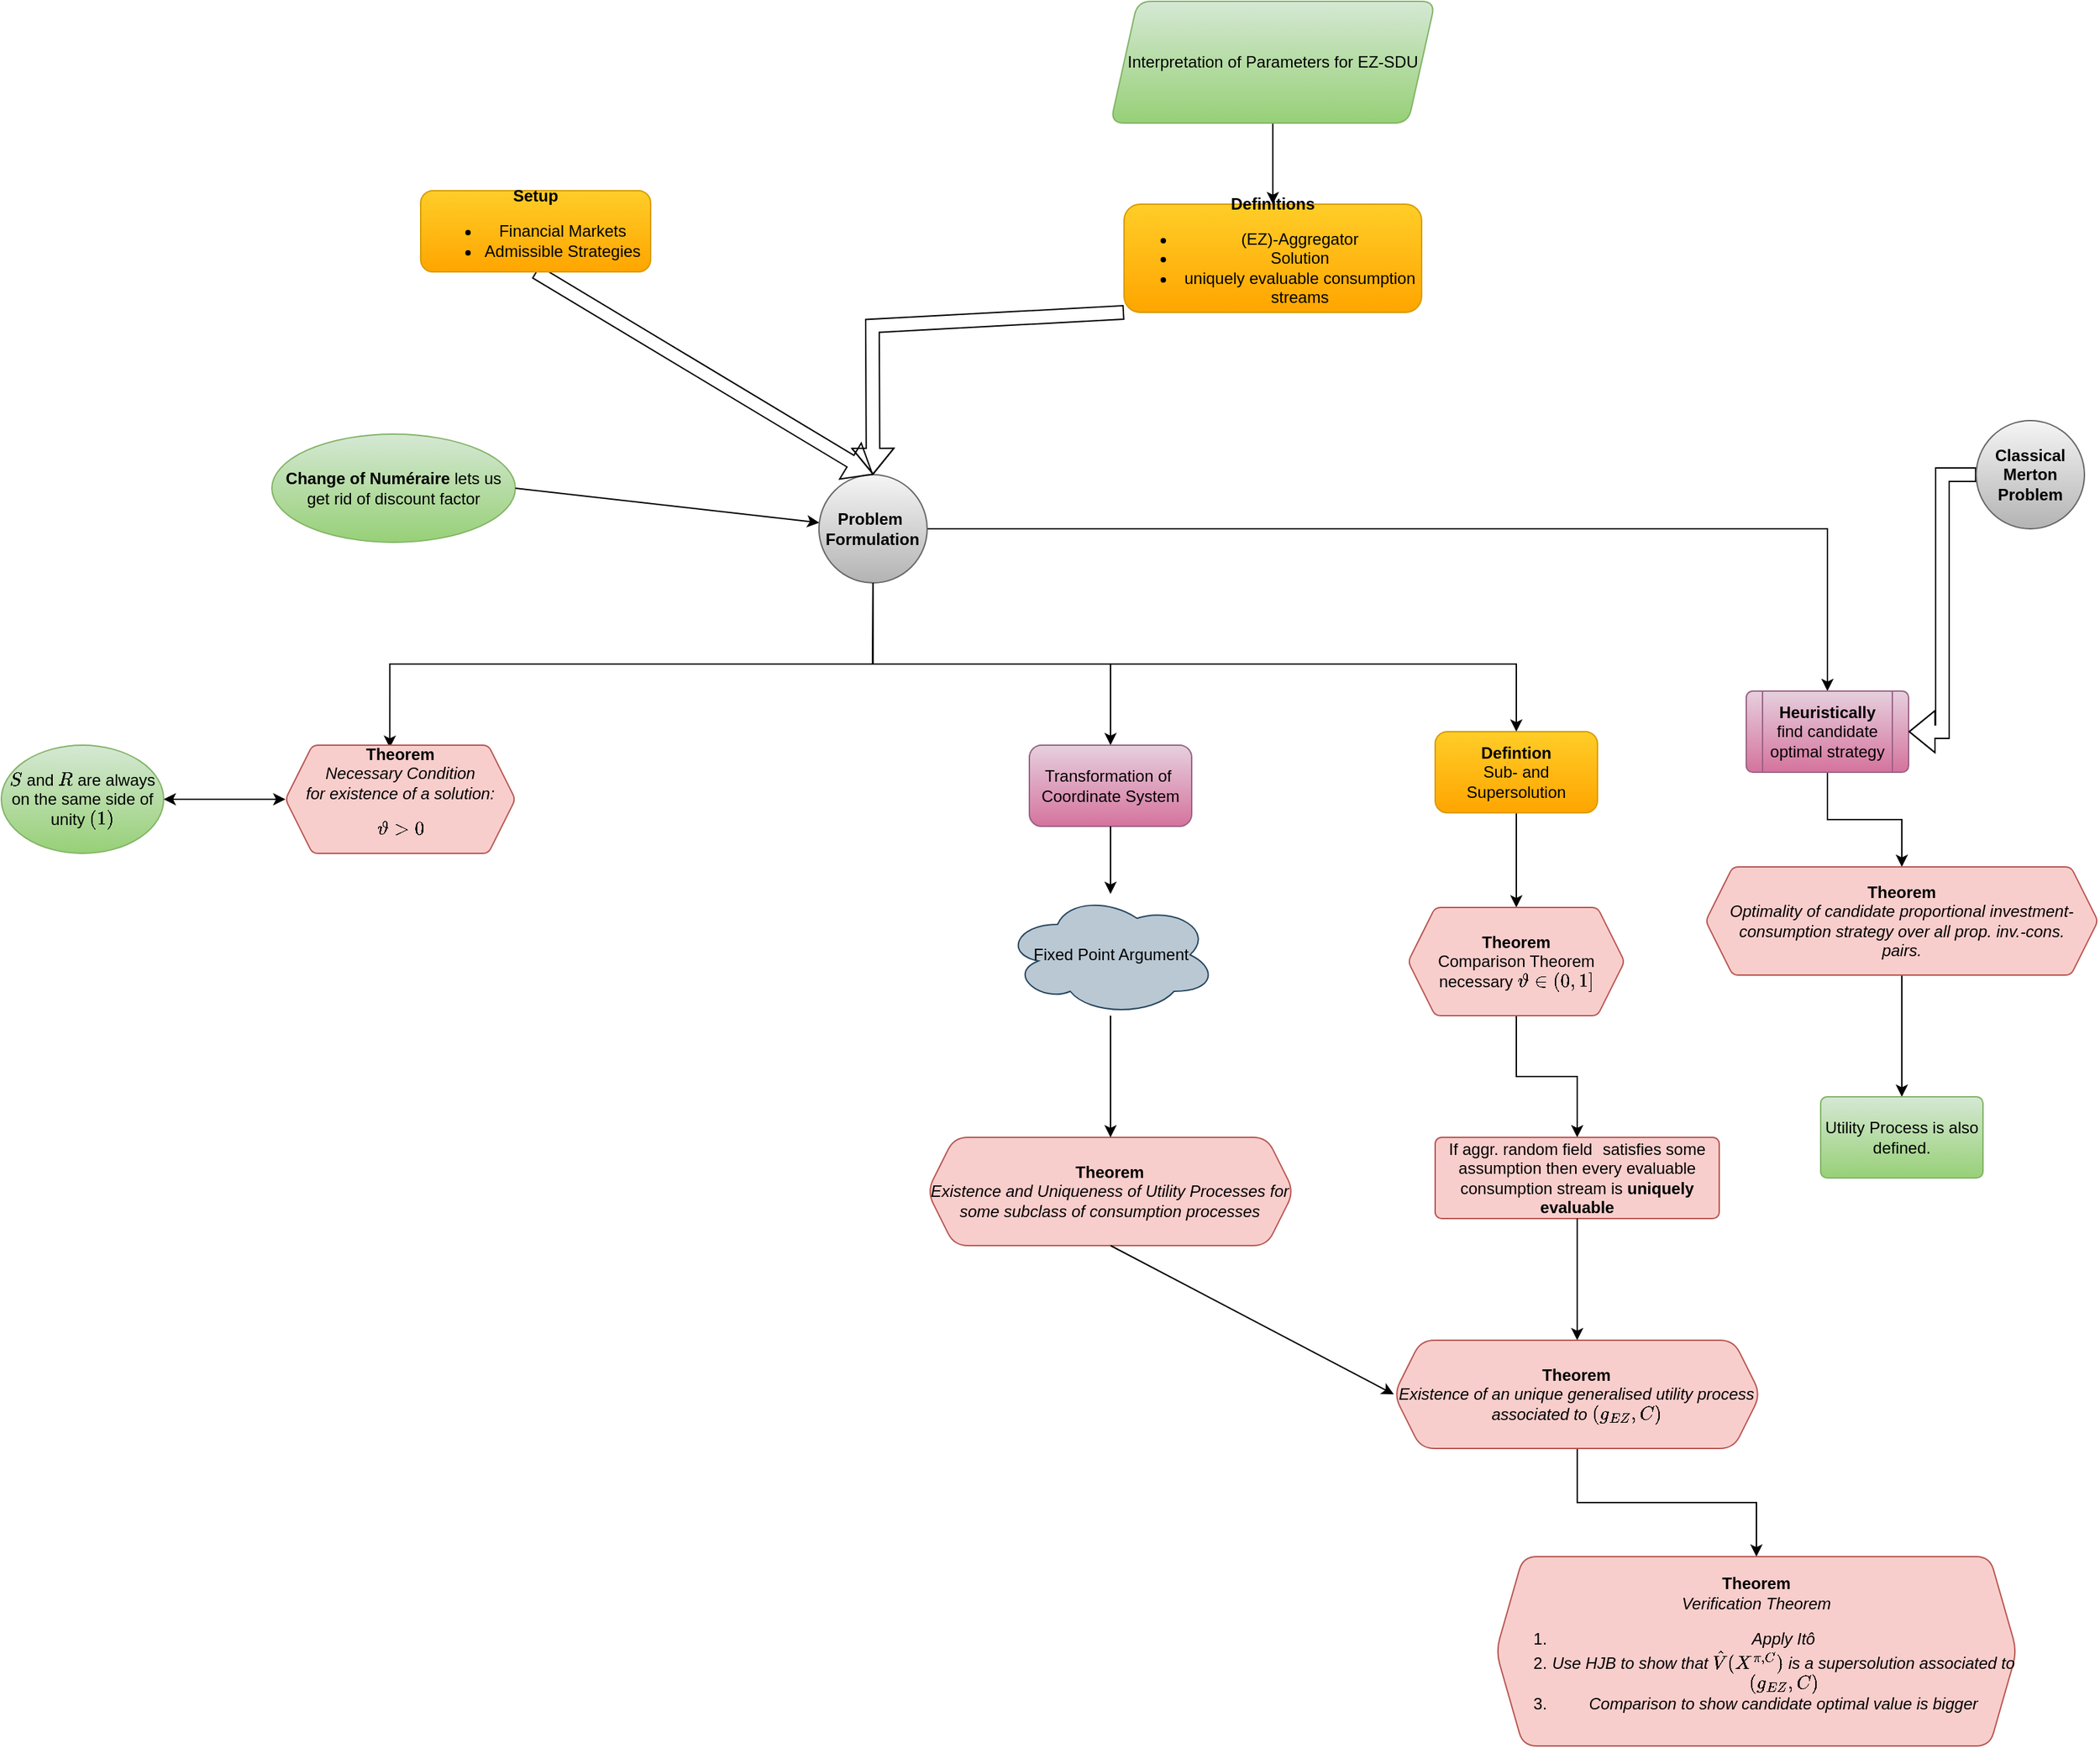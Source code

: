 <mxfile version="28.2.5">
  <diagram name="Seite-1" id="ZfH-P737uRzAbcR32g-Z">
    <mxGraphModel dx="2123" dy="718" grid="1" gridSize="10" guides="1" tooltips="1" connect="1" arrows="1" fold="1" page="1" pageScale="1" pageWidth="827" pageHeight="1169" background="#ffffff" math="1" shadow="0">
      <root>
        <mxCell id="0" />
        <mxCell id="1" parent="0" />
        <mxCell id="wkMzzB-yKLCFpXBGOHoM-1" value="&lt;b&gt;Definitions&lt;/b&gt;&lt;div&gt;&lt;ul&gt;&lt;li&gt;(EZ)-Aggregator&lt;/li&gt;&lt;li&gt;Solution&lt;/li&gt;&lt;li&gt;uniquely evaluable consumption streams&lt;/li&gt;&lt;/ul&gt;&lt;/div&gt;" style="rounded=1;whiteSpace=wrap;html=1;fillColor=#ffcd28;strokeColor=#d79b00;gradientColor=#ffa500;" parent="1" vertex="1">
          <mxGeometry x="350.002" y="200" width="220" height="80" as="geometry" />
        </mxCell>
        <mxCell id="wkMzzB-yKLCFpXBGOHoM-23" value="" style="edgeStyle=orthogonalEdgeStyle;rounded=0;orthogonalLoop=1;jettySize=auto;html=1;fontFamily=Helvetica;fontSize=12;fontColor=#ffffff;" parent="1" source="wkMzzB-yKLCFpXBGOHoM-5" target="wkMzzB-yKLCFpXBGOHoM-1" edge="1">
          <mxGeometry relative="1" as="geometry" />
        </mxCell>
        <mxCell id="wkMzzB-yKLCFpXBGOHoM-5" value="Interpretation of Parameters for EZ-SDU" style="shape=parallelogram;perimeter=parallelogramPerimeter;whiteSpace=wrap;html=1;fixedSize=1;fillColor=#d5e8d4;strokeColor=#82b366;rounded=1;gradientColor=#97d077;" parent="1" vertex="1">
          <mxGeometry x="340.002" y="50" width="240" height="90" as="geometry" />
        </mxCell>
        <mxCell id="wkMzzB-yKLCFpXBGOHoM-24" value="" style="edgeStyle=orthogonalEdgeStyle;rounded=0;orthogonalLoop=1;jettySize=auto;html=1;fontFamily=Helvetica;fontSize=12;fontColor=#ffffff;exitX=0.5;exitY=1;exitDx=0;exitDy=0;entryX=0.454;entryY=0.024;entryDx=0;entryDy=0;entryPerimeter=0;" parent="1" source="wkMzzB-yKLCFpXBGOHoM-6" target="wkMzzB-yKLCFpXBGOHoM-12" edge="1">
          <mxGeometry relative="1" as="geometry">
            <mxPoint x="237.171" y="450.0" as="sourcePoint" />
            <mxPoint x="111.113" y="625" as="targetPoint" />
          </mxGeometry>
        </mxCell>
        <mxCell id="wkMzzB-yKLCFpXBGOHoM-26" value="" style="edgeStyle=orthogonalEdgeStyle;rounded=0;orthogonalLoop=1;jettySize=auto;html=1;fontFamily=Helvetica;fontSize=12;fontColor=#ffffff;" parent="1" source="wkMzzB-yKLCFpXBGOHoM-6" target="wkMzzB-yKLCFpXBGOHoM-19" edge="1">
          <mxGeometry relative="1" as="geometry">
            <mxPoint x="291.111" y="410" as="targetPoint" />
          </mxGeometry>
        </mxCell>
        <mxCell id="wkMzzB-yKLCFpXBGOHoM-6" value="&lt;b&gt;Problem&amp;nbsp;&lt;/b&gt;&lt;div&gt;&lt;b&gt;Formulation&lt;/b&gt;&lt;/div&gt;" style="ellipse;whiteSpace=wrap;html=1;fillColor=#f5f5f5;strokeColor=#666666;rounded=1;gradientColor=#b3b3b3;" parent="1" vertex="1">
          <mxGeometry x="124.441" y="400" width="80" height="80" as="geometry" />
        </mxCell>
        <mxCell id="wkMzzB-yKLCFpXBGOHoM-37" value="" style="edgeStyle=orthogonalEdgeStyle;rounded=0;orthogonalLoop=1;jettySize=auto;html=1;fontFamily=Helvetica;fontSize=12;fontColor=#ffffff;exitX=0.5;exitY=1;exitDx=0;exitDy=0;entryX=0.5;entryY=0;entryDx=0;entryDy=0;" parent="1" source="wkMzzB-yKLCFpXBGOHoM-6" target="wkMzzB-yKLCFpXBGOHoM-38" edge="1">
          <mxGeometry relative="1" as="geometry">
            <mxPoint x="171.11" y="710" as="targetPoint" />
            <Array as="points">
              <mxPoint x="164" y="540" />
              <mxPoint x="340" y="540" />
            </Array>
          </mxGeometry>
        </mxCell>
        <mxCell id="wkMzzB-yKLCFpXBGOHoM-12" value="&lt;b&gt;Theorem&lt;/b&gt;&lt;div&gt;&lt;i&gt;Necessary Condition&lt;/i&gt;&lt;/div&gt;&lt;div&gt;&lt;i&gt;for existence of a solution:&lt;/i&gt;&lt;/div&gt;&lt;div&gt;$$ \vartheta &amp;gt; 0$$&lt;/div&gt;" style="shape=hexagon;perimeter=hexagonPerimeter2;whiteSpace=wrap;html=1;fixedSize=1;rounded=1;strokeColor=#b85450;align=center;verticalAlign=middle;arcSize=8;fontFamily=Helvetica;fontSize=12;fillColor=#f8cecc;" parent="1" vertex="1">
          <mxGeometry x="-270" y="600" width="170" height="80" as="geometry" />
        </mxCell>
        <mxCell id="wkMzzB-yKLCFpXBGOHoM-15" value="\( S \) and \(R\) are always on the same side of unity \( (1) \)" style="ellipse;whiteSpace=wrap;html=1;rounded=1;strokeColor=#82b366;align=center;verticalAlign=middle;fontFamily=Helvetica;fontSize=12;fillColor=#d5e8d4;gradientColor=#97d077;" parent="1" vertex="1">
          <mxGeometry x="-480" y="600" width="120" height="80" as="geometry" />
        </mxCell>
        <mxCell id="wkMzzB-yKLCFpXBGOHoM-30" value="" style="edgeStyle=orthogonalEdgeStyle;rounded=0;orthogonalLoop=1;jettySize=auto;html=1;fontFamily=Helvetica;fontSize=12;fontColor=#ffffff;" parent="1" source="wkMzzB-yKLCFpXBGOHoM-19" target="wkMzzB-yKLCFpXBGOHoM-29" edge="1">
          <mxGeometry relative="1" as="geometry" />
        </mxCell>
        <mxCell id="wkMzzB-yKLCFpXBGOHoM-19" value="&lt;b&gt;Heuristically&lt;/b&gt; find candidate optimal strategy" style="shape=process;whiteSpace=wrap;html=1;backgroundOutline=1;rounded=1;strokeColor=#996185;align=center;verticalAlign=middle;fontFamily=Helvetica;fontSize=12;fillColor=#e6d0de;gradientColor=#d5739d;arcSize=8;" parent="1" vertex="1">
          <mxGeometry x="810" y="560" width="120" height="60" as="geometry" />
        </mxCell>
        <mxCell id="wkMzzB-yKLCFpXBGOHoM-21" value="" style="endArrow=classic;startArrow=classic;html=1;rounded=0;fontFamily=Helvetica;fontSize=12;fontColor=#ffffff;exitX=1;exitY=0.5;exitDx=0;exitDy=0;entryX=0;entryY=0.5;entryDx=0;entryDy=0;" parent="1" source="wkMzzB-yKLCFpXBGOHoM-15" target="wkMzzB-yKLCFpXBGOHoM-12" edge="1">
          <mxGeometry width="50" height="50" relative="1" as="geometry">
            <mxPoint x="140" y="540" as="sourcePoint" />
            <mxPoint x="190" y="490" as="targetPoint" />
          </mxGeometry>
        </mxCell>
        <mxCell id="wkMzzB-yKLCFpXBGOHoM-28" style="edgeStyle=orthogonalEdgeStyle;rounded=0;orthogonalLoop=1;jettySize=auto;html=1;entryX=1;entryY=0.5;entryDx=0;entryDy=0;fontFamily=Helvetica;fontSize=12;fontColor=#ffffff;shape=flexArrow;" parent="1" source="wkMzzB-yKLCFpXBGOHoM-27" target="wkMzzB-yKLCFpXBGOHoM-19" edge="1">
          <mxGeometry relative="1" as="geometry" />
        </mxCell>
        <mxCell id="wkMzzB-yKLCFpXBGOHoM-27" value="&lt;b&gt;Classical Merton Problem&lt;/b&gt;" style="ellipse;whiteSpace=wrap;html=1;aspect=fixed;rounded=1;strokeColor=#666666;align=center;verticalAlign=middle;fontFamily=Helvetica;fontSize=12;fillColor=#f5f5f5;gradientColor=#b3b3b3;" parent="1" vertex="1">
          <mxGeometry x="980" y="360" width="80" height="80" as="geometry" />
        </mxCell>
        <mxCell id="wkMzzB-yKLCFpXBGOHoM-35" value="" style="edgeStyle=orthogonalEdgeStyle;rounded=0;orthogonalLoop=1;jettySize=auto;html=1;fontFamily=Helvetica;fontSize=12;fontColor=#ffffff;" parent="1" source="wkMzzB-yKLCFpXBGOHoM-29" target="wkMzzB-yKLCFpXBGOHoM-34" edge="1">
          <mxGeometry relative="1" as="geometry" />
        </mxCell>
        <mxCell id="wkMzzB-yKLCFpXBGOHoM-29" value="&lt;b&gt;Theorem&lt;/b&gt;&lt;div&gt;&lt;i&gt;Optimality of candidate proportional investment-consumption strategy over all prop. inv.-cons.&lt;/i&gt;&lt;/div&gt;&lt;div&gt;&lt;i&gt;pairs.&lt;/i&gt;&lt;/div&gt;" style="shape=hexagon;perimeter=hexagonPerimeter2;whiteSpace=wrap;html=1;fixedSize=1;fillColor=#f8cecc;strokeColor=#b85450;rounded=1;arcSize=8;align=center;verticalAlign=middle;fontFamily=Helvetica;fontSize=12;fontColor=default;" parent="1" vertex="1">
          <mxGeometry x="780" y="690" width="290" height="80" as="geometry" />
        </mxCell>
        <mxCell id="wkMzzB-yKLCFpXBGOHoM-34" value="Utility Process is also defined." style="whiteSpace=wrap;html=1;fillColor=#d5e8d4;strokeColor=#82b366;rounded=1;arcSize=8;align=center;verticalAlign=middle;fontFamily=Helvetica;fontSize=12;fontColor=default;gradientColor=#97d077;" parent="1" vertex="1">
          <mxGeometry x="865" y="860" width="120" height="60" as="geometry" />
        </mxCell>
        <mxCell id="wkMzzB-yKLCFpXBGOHoM-38" value="Transformation of&amp;nbsp;&lt;div&gt;Coordinate System&lt;/div&gt;" style="whiteSpace=wrap;html=1;rounded=1;strokeColor=#996185;align=center;verticalAlign=middle;fontFamily=Helvetica;fontSize=12;fillColor=#e6d0de;gradientColor=#d5739d;" parent="1" vertex="1">
          <mxGeometry x="280" y="600" width="120" height="60" as="geometry" />
        </mxCell>
        <mxCell id="wkMzzB-yKLCFpXBGOHoM-41" value="&lt;b&gt;Theorem&lt;/b&gt;&lt;div&gt;&lt;i&gt;Existence and Uniqueness of Utility Processes for some subclass of consumption processes&lt;/i&gt;&lt;/div&gt;" style="shape=hexagon;perimeter=hexagonPerimeter2;whiteSpace=wrap;html=1;fixedSize=1;rounded=1;strokeColor=#b85450;align=center;verticalAlign=middle;fontFamily=Helvetica;fontSize=12;fillColor=#f8cecc;" parent="1" vertex="1">
          <mxGeometry x="204.44" y="890" width="271.11" height="80" as="geometry" />
        </mxCell>
        <mxCell id="wkMzzB-yKLCFpXBGOHoM-43" value="&lt;b&gt;Change of Numéraire &lt;/b&gt;lets us get rid of discount factor" style="ellipse;whiteSpace=wrap;html=1;rounded=1;strokeColor=#82b366;align=center;verticalAlign=middle;fontFamily=Helvetica;fontSize=12;fillColor=#d5e8d4;gradientColor=#97d077;" parent="1" vertex="1">
          <mxGeometry x="-280" y="370" width="180" height="80" as="geometry" />
        </mxCell>
        <mxCell id="wkMzzB-yKLCFpXBGOHoM-44" value="" style="endArrow=classic;html=1;rounded=0;fontFamily=Helvetica;fontSize=12;fontColor=#ffffff;exitX=1;exitY=0.5;exitDx=0;exitDy=0;" parent="1" source="wkMzzB-yKLCFpXBGOHoM-43" target="wkMzzB-yKLCFpXBGOHoM-6" edge="1">
          <mxGeometry width="50" height="50" relative="1" as="geometry">
            <mxPoint x="400" y="740" as="sourcePoint" />
            <mxPoint x="450" y="690" as="targetPoint" />
          </mxGeometry>
        </mxCell>
        <mxCell id="o4iry1kajarjaH2vr438-3" value="" style="endArrow=classic;html=1;rounded=0;fontFamily=Helvetica;fontSize=12;fontColor=#ffffff;exitX=0.5;exitY=1;exitDx=0;exitDy=0;entryX=0.5;entryY=0;entryDx=0;entryDy=0;" parent="1" source="wkMzzB-yKLCFpXBGOHoM-46" target="wkMzzB-yKLCFpXBGOHoM-41" edge="1">
          <mxGeometry width="50" height="50" relative="1" as="geometry">
            <mxPoint x="100" y="850" as="sourcePoint" />
            <mxPoint x="230" y="740" as="targetPoint" />
          </mxGeometry>
        </mxCell>
        <mxCell id="o4iry1kajarjaH2vr438-5" value="" style="shape=flexArrow;endArrow=classic;html=1;rounded=0;fontFamily=Helvetica;fontSize=12;fontColor=#ffffff;exitX=0;exitY=1;exitDx=0;exitDy=0;entryX=0.5;entryY=0;entryDx=0;entryDy=0;" parent="1" source="wkMzzB-yKLCFpXBGOHoM-1" target="wkMzzB-yKLCFpXBGOHoM-6" edge="1">
          <mxGeometry width="50" height="50" relative="1" as="geometry">
            <mxPoint x="230" y="460" as="sourcePoint" />
            <mxPoint x="280" y="410" as="targetPoint" />
            <Array as="points">
              <mxPoint x="164" y="290" />
            </Array>
          </mxGeometry>
        </mxCell>
        <mxCell id="o4iry1kajarjaH2vr438-6" value="" style="endArrow=classic;html=1;rounded=0;fontFamily=Helvetica;fontSize=12;fontColor=#ffffff;exitX=0.5;exitY=1;exitDx=0;exitDy=0;entryX=0.5;entryY=0;entryDx=0;entryDy=0;" parent="1" source="wkMzzB-yKLCFpXBGOHoM-38" target="wkMzzB-yKLCFpXBGOHoM-46" edge="1">
          <mxGeometry width="50" height="50" relative="1" as="geometry">
            <mxPoint x="340" y="660" as="sourcePoint" />
            <mxPoint x="340" y="890" as="targetPoint" />
          </mxGeometry>
        </mxCell>
        <mxCell id="wkMzzB-yKLCFpXBGOHoM-46" value="Fixed Point Argument" style="ellipse;shape=cloud;whiteSpace=wrap;html=1;rounded=1;strokeColor=#23445d;align=center;verticalAlign=middle;fontFamily=Helvetica;fontSize=12;fillColor=#bac8d3;" parent="1" vertex="1">
          <mxGeometry x="261.66" y="710" width="156.67" height="90" as="geometry" />
        </mxCell>
        <mxCell id="o4iry1kajarjaH2vr438-7" value="" style="endArrow=classic;html=1;rounded=0;fontFamily=Helvetica;fontSize=12;fontColor=#ffffff;exitX=0.5;exitY=1;exitDx=0;exitDy=0;" parent="1" source="wkMzzB-yKLCFpXBGOHoM-6" edge="1">
          <mxGeometry width="50" height="50" relative="1" as="geometry">
            <mxPoint x="520" y="590" as="sourcePoint" />
            <mxPoint x="640" y="590" as="targetPoint" />
            <Array as="points">
              <mxPoint x="164" y="540" />
              <mxPoint x="640" y="540" />
            </Array>
          </mxGeometry>
        </mxCell>
        <mxCell id="o4iry1kajarjaH2vr438-10" value="" style="edgeStyle=orthogonalEdgeStyle;rounded=0;orthogonalLoop=1;jettySize=auto;html=1;fontFamily=Helvetica;fontSize=12;fontColor=#ffffff;" parent="1" source="o4iry1kajarjaH2vr438-8" target="o4iry1kajarjaH2vr438-9" edge="1">
          <mxGeometry relative="1" as="geometry" />
        </mxCell>
        <mxCell id="o4iry1kajarjaH2vr438-8" value="&lt;b&gt;Defintion&lt;/b&gt;&lt;div&gt;Sub- and Supersolution&lt;/div&gt;" style="whiteSpace=wrap;html=1;rounded=1;strokeColor=#d79b00;align=center;verticalAlign=middle;fontFamily=Helvetica;fontSize=12;fillColor=#ffcd28;gradientColor=#ffa500;" parent="1" vertex="1">
          <mxGeometry x="580" y="590" width="120" height="60" as="geometry" />
        </mxCell>
        <mxCell id="o4iry1kajarjaH2vr438-12" value="" style="edgeStyle=orthogonalEdgeStyle;rounded=0;orthogonalLoop=1;jettySize=auto;html=1;fontFamily=Helvetica;fontSize=12;fontColor=#ffffff;" parent="1" source="o4iry1kajarjaH2vr438-9" target="o4iry1kajarjaH2vr438-11" edge="1">
          <mxGeometry relative="1" as="geometry" />
        </mxCell>
        <mxCell id="o4iry1kajarjaH2vr438-9" value="&lt;b&gt;Theorem&lt;/b&gt;&lt;div&gt;Comparison Theorem&lt;/div&gt;&lt;div&gt;necessary \( \vartheta \in (0,1] \)&lt;/div&gt;" style="shape=hexagon;perimeter=hexagonPerimeter2;whiteSpace=wrap;html=1;fixedSize=1;fillColor=#f8cecc;strokeColor=#b85450;rounded=1;align=center;verticalAlign=middle;arcSize=8;fontFamily=Helvetica;fontSize=12;" parent="1" vertex="1">
          <mxGeometry x="560" y="720" width="160" height="80" as="geometry" />
        </mxCell>
        <mxCell id="o4iry1kajarjaH2vr438-11" value="If aggr. random field \( \) satisfies some assumption then every evaluable consumption stream is &lt;b&gt;uniquely evaluable&lt;/b&gt;" style="rounded=1;whiteSpace=wrap;html=1;fillColor=#f8cecc;strokeColor=#b85450;arcSize=8;" parent="1" vertex="1">
          <mxGeometry x="580" y="890" width="210" height="60" as="geometry" />
        </mxCell>
        <mxCell id="0sKGy4IUcF8p_DJAUT_K-2" value="" style="shape=flexArrow;endArrow=classic;html=1;rounded=0;entryX=0.5;entryY=0;entryDx=0;entryDy=0;exitX=0.5;exitY=1;exitDx=0;exitDy=0;" edge="1" parent="1" source="0sKGy4IUcF8p_DJAUT_K-3" target="wkMzzB-yKLCFpXBGOHoM-6">
          <mxGeometry width="50" height="50" relative="1" as="geometry">
            <mxPoint x="-60" y="270" as="sourcePoint" />
            <mxPoint x="360" y="540" as="targetPoint" />
          </mxGeometry>
        </mxCell>
        <mxCell id="0sKGy4IUcF8p_DJAUT_K-3" value="&lt;b&gt;Setup&lt;/b&gt;&lt;div&gt;&lt;ul&gt;&lt;li&gt;Financial Markets&lt;/li&gt;&lt;li&gt;Admissible Strategies&lt;/li&gt;&lt;/ul&gt;&lt;/div&gt;" style="rounded=1;whiteSpace=wrap;html=1;fillColor=#ffcd28;strokeColor=#d79b00;gradientColor=#ffa500;" vertex="1" parent="1">
          <mxGeometry x="-170" y="190" width="170" height="60" as="geometry" />
        </mxCell>
        <mxCell id="0sKGy4IUcF8p_DJAUT_K-4" value="" style="endArrow=classic;html=1;rounded=0;exitX=0.5;exitY=1;exitDx=0;exitDy=0;entryX=0;entryY=0.5;entryDx=0;entryDy=0;" edge="1" parent="1" source="wkMzzB-yKLCFpXBGOHoM-41" target="0sKGy4IUcF8p_DJAUT_K-6">
          <mxGeometry width="50" height="50" relative="1" as="geometry">
            <mxPoint x="510" y="900" as="sourcePoint" />
            <mxPoint x="500" y="1060" as="targetPoint" />
          </mxGeometry>
        </mxCell>
        <mxCell id="0sKGy4IUcF8p_DJAUT_K-5" value="" style="endArrow=classic;html=1;rounded=0;exitX=0.5;exitY=1;exitDx=0;exitDy=0;entryX=0.5;entryY=0;entryDx=0;entryDy=0;" edge="1" parent="1" source="o4iry1kajarjaH2vr438-11" target="0sKGy4IUcF8p_DJAUT_K-6">
          <mxGeometry width="50" height="50" relative="1" as="geometry">
            <mxPoint x="580" y="1060" as="sourcePoint" />
            <mxPoint x="685" y="1030" as="targetPoint" />
          </mxGeometry>
        </mxCell>
        <mxCell id="0sKGy4IUcF8p_DJAUT_K-8" value="" style="edgeStyle=orthogonalEdgeStyle;rounded=0;orthogonalLoop=1;jettySize=auto;html=1;" edge="1" parent="1" source="0sKGy4IUcF8p_DJAUT_K-6" target="0sKGy4IUcF8p_DJAUT_K-7">
          <mxGeometry relative="1" as="geometry" />
        </mxCell>
        <mxCell id="0sKGy4IUcF8p_DJAUT_K-6" value="&lt;b&gt;Theorem&lt;/b&gt;&lt;div&gt;&lt;i&gt;Existence of an unique generalised utility process associated to \( (g_{EZ}, C) \)&lt;/i&gt;&lt;/div&gt;" style="shape=hexagon;perimeter=hexagonPerimeter2;whiteSpace=wrap;html=1;fixedSize=1;rounded=1;strokeColor=#b85450;align=center;verticalAlign=middle;fontFamily=Helvetica;fontSize=12;fillColor=#f8cecc;" vertex="1" parent="1">
          <mxGeometry x="549.45" y="1040" width="271.11" height="80" as="geometry" />
        </mxCell>
        <mxCell id="0sKGy4IUcF8p_DJAUT_K-7" value="&lt;b&gt;Theorem&lt;/b&gt;&lt;div&gt;&lt;i&gt;Verification Theorem&lt;/i&gt;&lt;/div&gt;&lt;div&gt;&lt;ol&gt;&lt;li&gt;&lt;i&gt;Apply Itô&lt;/i&gt;&lt;/li&gt;&lt;li&gt;&lt;i&gt;Use HJB to show that \( \hat{V}(X^{\pi, C})\) is a supersolution associated to \( (g_{EZ}, C)\)&lt;/i&gt;&lt;/li&gt;&lt;li&gt;&lt;i&gt;Comparison to show candidate optimal value is bigger&lt;/i&gt;&lt;/li&gt;&lt;/ol&gt;&lt;/div&gt;" style="shape=hexagon;perimeter=hexagonPerimeter2;whiteSpace=wrap;html=1;fixedSize=1;fillColor=#f8cecc;strokeColor=#b85450;rounded=1;" vertex="1" parent="1">
          <mxGeometry x="625.01" y="1200" width="384.99" height="140" as="geometry" />
        </mxCell>
      </root>
    </mxGraphModel>
  </diagram>
</mxfile>
